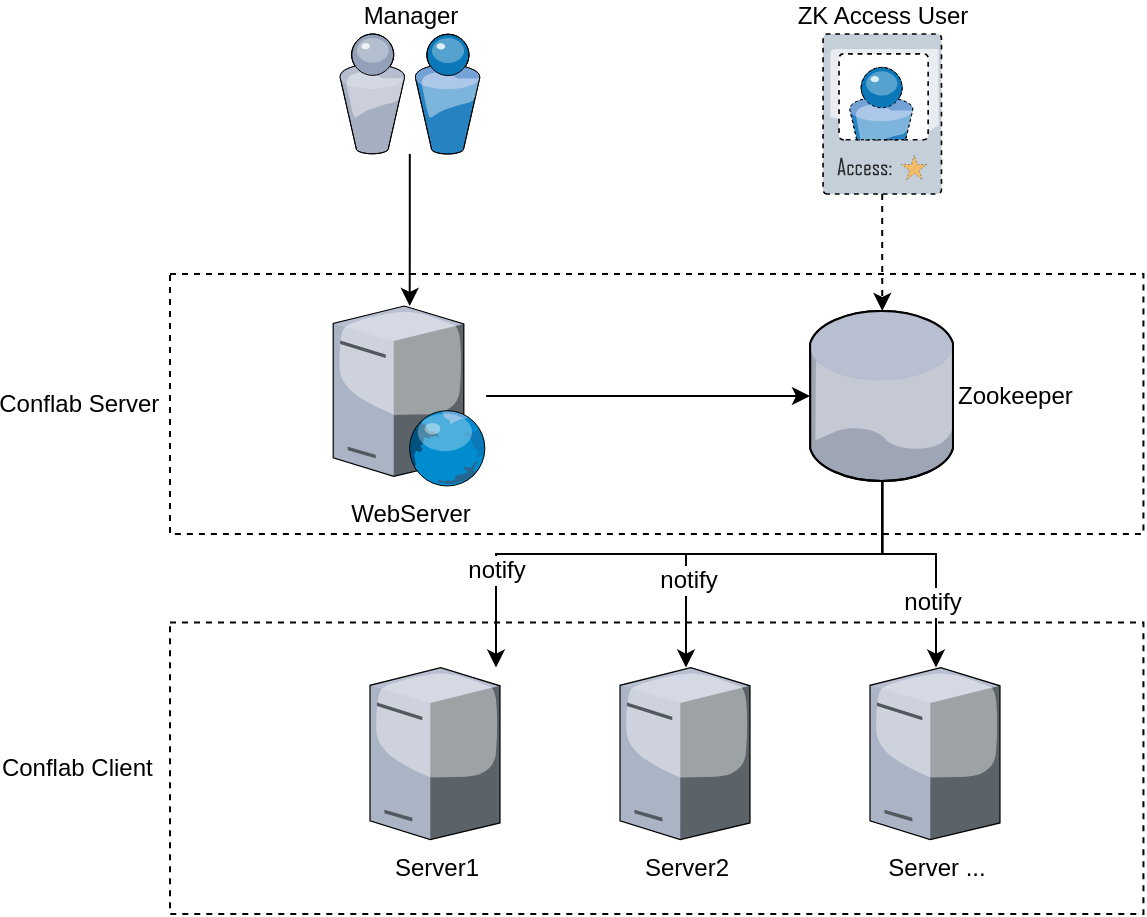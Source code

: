 <mxfile version="12.8.1" type="github"><diagram name="Page-1" id="822b0af5-4adb-64df-f703-e8dfc1f81529"><mxGraphModel dx="915" dy="542" grid="1" gridSize="10" guides="1" tooltips="1" connect="1" arrows="1" fold="1" page="1" pageScale="1" pageWidth="1100" pageHeight="850" background="#ffffff" math="0" shadow="0"><root><mxCell id="0"/><mxCell id="1" parent="0"/><mxCell id="4wKSu1AwePM9_QJXAToV-35" value="Conflab Client&amp;nbsp;&amp;nbsp;" style="rounded=0;whiteSpace=wrap;html=1;fillColor=none;align=right;labelPosition=left;verticalLabelPosition=middle;verticalAlign=middle;dashed=1;" vertex="1" parent="1"><mxGeometry x="230" y="454.3" width="486.72" height="145.7" as="geometry"/></mxCell><mxCell id="4wKSu1AwePM9_QJXAToV-33" value="Conflab Server&amp;nbsp;" style="rounded=0;whiteSpace=wrap;html=1;fillColor=none;align=right;labelPosition=left;verticalLabelPosition=middle;verticalAlign=middle;dashed=1;" vertex="1" parent="1"><mxGeometry x="230" y="280" width="486.72" height="130" as="geometry"/></mxCell><mxCell id="4wKSu1AwePM9_QJXAToV-32" value="" style="edgeStyle=orthogonalEdgeStyle;rounded=0;orthogonalLoop=1;jettySize=auto;html=1;dashed=1;" edge="1" parent="1" source="4wKSu1AwePM9_QJXAToV-4" target="4wKSu1AwePM9_QJXAToV-6"><mxGeometry relative="1" as="geometry"/></mxCell><mxCell id="4wKSu1AwePM9_QJXAToV-4" value="ZK Access User" style="verticalLabelPosition=top;aspect=fixed;html=1;verticalAlign=bottom;strokeColor=none;align=center;outlineConnect=0;shape=mxgraph.citrix.access_card;dashed=1;labelPosition=center;" vertex="1" parent="1"><mxGeometry x="556.53" y="160" width="59.2" height="80" as="geometry"/></mxCell><mxCell id="4wKSu1AwePM9_QJXAToV-14" value="" style="edgeStyle=orthogonalEdgeStyle;rounded=0;orthogonalLoop=1;jettySize=auto;html=1;" edge="1" parent="1" source="4wKSu1AwePM9_QJXAToV-7" target="4wKSu1AwePM9_QJXAToV-6"><mxGeometry relative="1" as="geometry"><mxPoint x="468.1" y="341" as="targetPoint"/></mxGeometry></mxCell><mxCell id="4wKSu1AwePM9_QJXAToV-7" value="WebServer" style="verticalLabelPosition=bottom;aspect=fixed;html=1;verticalAlign=top;strokeColor=none;align=center;outlineConnect=0;shape=mxgraph.citrix.web_server;" vertex="1" parent="1"><mxGeometry x="311.6" y="296" width="76.5" height="90" as="geometry"/></mxCell><mxCell id="4wKSu1AwePM9_QJXAToV-8" value="Server1" style="verticalLabelPosition=bottom;aspect=fixed;html=1;verticalAlign=top;strokeColor=none;align=center;outlineConnect=0;shape=mxgraph.citrix.tower_server;" vertex="1" parent="1"><mxGeometry x="330" y="476.8" width="65" height="86" as="geometry"/></mxCell><mxCell id="4wKSu1AwePM9_QJXAToV-19" style="edgeStyle=orthogonalEdgeStyle;rounded=0;orthogonalLoop=1;jettySize=auto;html=1;" edge="1" parent="1" source="4wKSu1AwePM9_QJXAToV-6" target="4wKSu1AwePM9_QJXAToV-15"><mxGeometry relative="1" as="geometry"><Array as="points"><mxPoint x="586" y="420"/><mxPoint x="488" y="420"/></Array></mxGeometry></mxCell><mxCell id="4wKSu1AwePM9_QJXAToV-23" value="notify" style="text;html=1;align=center;verticalAlign=middle;resizable=0;points=[];labelBackgroundColor=#ffffff;" vertex="1" connectable="0" parent="4wKSu1AwePM9_QJXAToV-19"><mxGeometry x="0.535" y="1" relative="1" as="geometry"><mxPoint as="offset"/></mxGeometry></mxCell><mxCell id="4wKSu1AwePM9_QJXAToV-20" style="edgeStyle=orthogonalEdgeStyle;rounded=0;orthogonalLoop=1;jettySize=auto;html=1;" edge="1" parent="1" source="4wKSu1AwePM9_QJXAToV-6" target="4wKSu1AwePM9_QJXAToV-8"><mxGeometry relative="1" as="geometry"><Array as="points"><mxPoint x="586" y="420"/><mxPoint x="393" y="420"/></Array></mxGeometry></mxCell><mxCell id="4wKSu1AwePM9_QJXAToV-24" value="notify" style="text;html=1;align=center;verticalAlign=middle;resizable=0;points=[];labelBackgroundColor=#ffffff;" vertex="1" connectable="0" parent="4wKSu1AwePM9_QJXAToV-20"><mxGeometry x="0.659" relative="1" as="geometry"><mxPoint as="offset"/></mxGeometry></mxCell><mxCell id="4wKSu1AwePM9_QJXAToV-22" style="edgeStyle=orthogonalEdgeStyle;rounded=0;orthogonalLoop=1;jettySize=auto;html=1;" edge="1" parent="1" source="4wKSu1AwePM9_QJXAToV-6" target="4wKSu1AwePM9_QJXAToV-21"><mxGeometry relative="1" as="geometry"><Array as="points"><mxPoint x="586" y="420"/><mxPoint x="613" y="420"/></Array></mxGeometry></mxCell><mxCell id="4wKSu1AwePM9_QJXAToV-25" value="notify" style="text;html=1;align=center;verticalAlign=middle;resizable=0;points=[];labelBackgroundColor=#ffffff;" vertex="1" connectable="0" parent="4wKSu1AwePM9_QJXAToV-22"><mxGeometry x="0.449" y="-2" relative="1" as="geometry"><mxPoint as="offset"/></mxGeometry></mxCell><mxCell id="4wKSu1AwePM9_QJXAToV-6" value="Zookeeper" style="verticalLabelPosition=middle;aspect=fixed;html=1;verticalAlign=middle;strokeColor=none;align=left;outlineConnect=0;shape=mxgraph.citrix.database;labelPosition=right;" vertex="1" parent="1"><mxGeometry x="550" y="298.5" width="72.25" height="85" as="geometry"/></mxCell><mxCell id="4wKSu1AwePM9_QJXAToV-15" value="Server2" style="verticalLabelPosition=bottom;aspect=fixed;html=1;verticalAlign=top;strokeColor=none;align=center;outlineConnect=0;shape=mxgraph.citrix.tower_server;" vertex="1" parent="1"><mxGeometry x="455" y="476.8" width="65" height="86" as="geometry"/></mxCell><mxCell id="4wKSu1AwePM9_QJXAToV-21" value="Server ..." style="verticalLabelPosition=bottom;aspect=fixed;html=1;verticalAlign=top;strokeColor=none;align=center;outlineConnect=0;shape=mxgraph.citrix.tower_server;" vertex="1" parent="1"><mxGeometry x="580" y="476.8" width="65" height="86" as="geometry"/></mxCell><mxCell id="4wKSu1AwePM9_QJXAToV-31" value="" style="edgeStyle=orthogonalEdgeStyle;rounded=0;orthogonalLoop=1;jettySize=auto;html=1;" edge="1" parent="1" source="4wKSu1AwePM9_QJXAToV-28" target="4wKSu1AwePM9_QJXAToV-7"><mxGeometry relative="1" as="geometry"/></mxCell><mxCell id="4wKSu1AwePM9_QJXAToV-28" value="Manager" style="verticalLabelPosition=top;aspect=fixed;html=1;verticalAlign=bottom;strokeColor=none;align=center;outlineConnect=0;shape=mxgraph.citrix.users;labelPosition=center;" vertex="1" parent="1"><mxGeometry x="314.67" y="160" width="70.36" height="60" as="geometry"/></mxCell></root></mxGraphModel></diagram></mxfile>